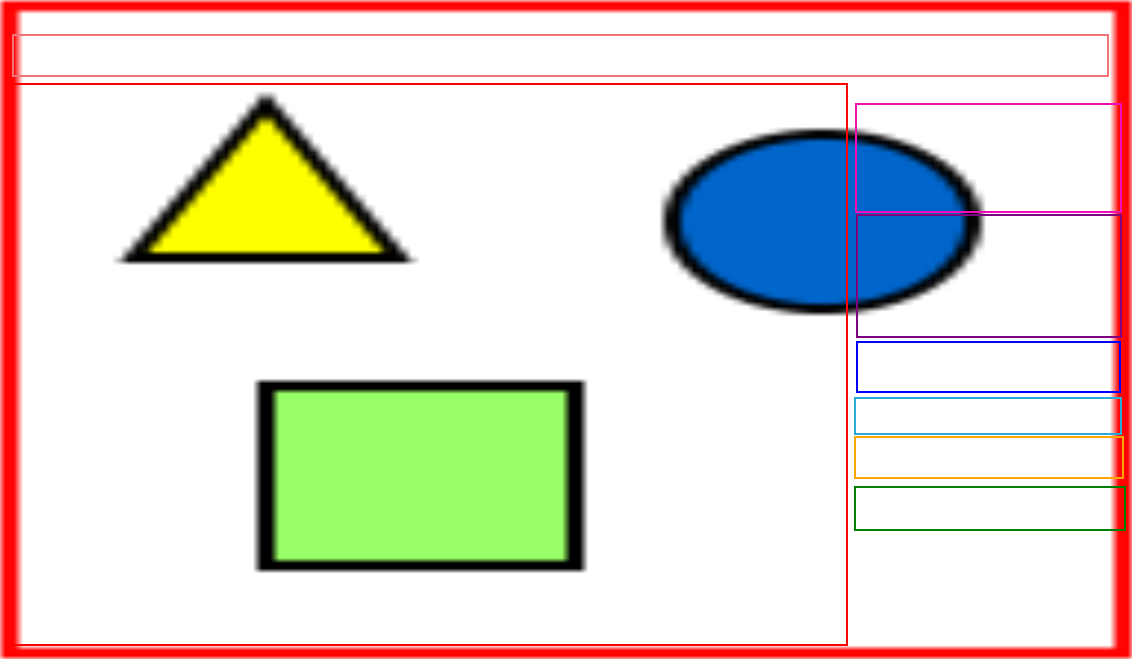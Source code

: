 <?xml version="1.0" encoding="UTF-8"?>
<dia:diagram xmlns:dia="http://www.lysator.liu.se/~alla/dia/">
  <dia:layer name="Arrière-plan" visible="true" connectable="true" active="true">
    <dia:object type="Standard - Image" version="0" id="O0">
      <dia:attribute name="obj_pos">
        <dia:point val="0.75,19.8"/>
      </dia:attribute>
      <dia:attribute name="obj_bb">
        <dia:rectangle val="0.75,19.8;57.289,52.657"/>
      </dia:attribute>
      <dia:attribute name="elem_corner">
        <dia:point val="0.75,19.8"/>
      </dia:attribute>
      <dia:attribute name="elem_width">
        <dia:real val="56.54"/>
      </dia:attribute>
      <dia:attribute name="elem_height">
        <dia:real val="32.858"/>
      </dia:attribute>
      <dia:attribute name="draw_border">
        <dia:boolean val="false"/>
      </dia:attribute>
      <dia:attribute name="keep_aspect">
        <dia:boolean val="true"/>
      </dia:attribute>
      <dia:attribute name="file">
        <dia:string>#/home/olivia/superbeelive/rapport/beeterface screen/main_win.png#</dia:string>
      </dia:attribute>
    </dia:object>
    <dia:object type="Standard - Box" version="0" id="O1">
      <dia:attribute name="obj_pos">
        <dia:point val="1.35,21.5"/>
      </dia:attribute>
      <dia:attribute name="obj_bb">
        <dia:rectangle val="1.3,21.45;56.15,23.6"/>
      </dia:attribute>
      <dia:attribute name="elem_corner">
        <dia:point val="1.35,21.5"/>
      </dia:attribute>
      <dia:attribute name="elem_width">
        <dia:real val="54.75"/>
      </dia:attribute>
      <dia:attribute name="elem_height">
        <dia:real val="2.05"/>
      </dia:attribute>
      <dia:attribute name="border_color">
        <dia:color val="#f17575ff"/>
      </dia:attribute>
      <dia:attribute name="inner_color">
        <dia:color val="#00000000"/>
      </dia:attribute>
      <dia:attribute name="show_background">
        <dia:boolean val="true"/>
      </dia:attribute>
    </dia:object>
    <dia:object type="Standard - Box" version="0" id="O2">
      <dia:attribute name="obj_pos">
        <dia:point val="1.3,23.95"/>
      </dia:attribute>
      <dia:attribute name="obj_bb">
        <dia:rectangle val="1.25,23.9;43.1,52.05"/>
      </dia:attribute>
      <dia:attribute name="elem_corner">
        <dia:point val="1.3,23.95"/>
      </dia:attribute>
      <dia:attribute name="elem_width">
        <dia:real val="41.75"/>
      </dia:attribute>
      <dia:attribute name="elem_height">
        <dia:real val="28.05"/>
      </dia:attribute>
      <dia:attribute name="border_color">
        <dia:color val="#ff0000ff"/>
      </dia:attribute>
      <dia:attribute name="inner_color">
        <dia:color val="#ff000000"/>
      </dia:attribute>
      <dia:attribute name="show_background">
        <dia:boolean val="true"/>
      </dia:attribute>
    </dia:object>
    <dia:object type="Standard - Box" version="0" id="O3">
      <dia:attribute name="obj_pos">
        <dia:point val="43.5,24.95"/>
      </dia:attribute>
      <dia:attribute name="obj_bb">
        <dia:rectangle val="43.45,24.9;56.8,30.4"/>
      </dia:attribute>
      <dia:attribute name="elem_corner">
        <dia:point val="43.5,24.95"/>
      </dia:attribute>
      <dia:attribute name="elem_width">
        <dia:real val="13.25"/>
      </dia:attribute>
      <dia:attribute name="elem_height">
        <dia:real val="5.4"/>
      </dia:attribute>
      <dia:attribute name="border_color">
        <dia:color val="#f20db9ff"/>
      </dia:attribute>
      <dia:attribute name="inner_color">
        <dia:color val="#ffffff00"/>
      </dia:attribute>
      <dia:attribute name="show_background">
        <dia:boolean val="true"/>
      </dia:attribute>
    </dia:object>
    <dia:object type="Standard - Box" version="0" id="O4">
      <dia:attribute name="obj_pos">
        <dia:point val="43.55,30.5"/>
      </dia:attribute>
      <dia:attribute name="obj_bb">
        <dia:rectangle val="43.5,30.45;56.8,36.65"/>
      </dia:attribute>
      <dia:attribute name="elem_corner">
        <dia:point val="43.55,30.5"/>
      </dia:attribute>
      <dia:attribute name="elem_width">
        <dia:real val="13.2"/>
      </dia:attribute>
      <dia:attribute name="elem_height">
        <dia:real val="6.1"/>
      </dia:attribute>
      <dia:attribute name="border_color">
        <dia:color val="#800080ff"/>
      </dia:attribute>
      <dia:attribute name="inner_color">
        <dia:color val="#ffffff00"/>
      </dia:attribute>
      <dia:attribute name="show_background">
        <dia:boolean val="true"/>
      </dia:attribute>
    </dia:object>
    <dia:object type="Standard - Box" version="0" id="O5">
      <dia:attribute name="obj_pos">
        <dia:point val="43.55,36.85"/>
      </dia:attribute>
      <dia:attribute name="obj_bb">
        <dia:rectangle val="43.5,36.8;56.75,39.4"/>
      </dia:attribute>
      <dia:attribute name="elem_corner">
        <dia:point val="43.55,36.85"/>
      </dia:attribute>
      <dia:attribute name="elem_width">
        <dia:real val="13.15"/>
      </dia:attribute>
      <dia:attribute name="elem_height">
        <dia:real val="2.5"/>
      </dia:attribute>
      <dia:attribute name="border_color">
        <dia:color val="#0000ffff"/>
      </dia:attribute>
      <dia:attribute name="inner_color">
        <dia:color val="#ffffff00"/>
      </dia:attribute>
      <dia:attribute name="show_background">
        <dia:boolean val="true"/>
      </dia:attribute>
    </dia:object>
    <dia:object type="Standard - Box" version="0" id="O6">
      <dia:attribute name="obj_pos">
        <dia:point val="43.45,39.65"/>
      </dia:attribute>
      <dia:attribute name="obj_bb">
        <dia:rectangle val="43.4,39.6;56.8,41.5"/>
      </dia:attribute>
      <dia:attribute name="elem_corner">
        <dia:point val="43.45,39.65"/>
      </dia:attribute>
      <dia:attribute name="elem_width">
        <dia:real val="13.3"/>
      </dia:attribute>
      <dia:attribute name="elem_height">
        <dia:real val="1.8"/>
      </dia:attribute>
      <dia:attribute name="border_color">
        <dia:color val="#27acd6ff"/>
      </dia:attribute>
      <dia:attribute name="inner_color">
        <dia:color val="#00000000"/>
      </dia:attribute>
      <dia:attribute name="show_background">
        <dia:boolean val="true"/>
      </dia:attribute>
    </dia:object>
    <dia:object type="Standard - Box" version="0" id="O7">
      <dia:attribute name="obj_pos">
        <dia:point val="43.45,41.6"/>
      </dia:attribute>
      <dia:attribute name="obj_bb">
        <dia:rectangle val="43.4,41.55;56.9,43.7"/>
      </dia:attribute>
      <dia:attribute name="elem_corner">
        <dia:point val="43.45,41.6"/>
      </dia:attribute>
      <dia:attribute name="elem_width">
        <dia:real val="13.4"/>
      </dia:attribute>
      <dia:attribute name="elem_height">
        <dia:real val="2.05"/>
      </dia:attribute>
      <dia:attribute name="border_color">
        <dia:color val="#ffa500ff"/>
      </dia:attribute>
      <dia:attribute name="inner_color">
        <dia:color val="#ffffff00"/>
      </dia:attribute>
      <dia:attribute name="show_background">
        <dia:boolean val="true"/>
      </dia:attribute>
    </dia:object>
    <dia:object type="Standard - Box" version="0" id="O8">
      <dia:attribute name="obj_pos">
        <dia:point val="43.45,44.1"/>
      </dia:attribute>
      <dia:attribute name="obj_bb">
        <dia:rectangle val="43.4,44.05;57.0,46.3"/>
      </dia:attribute>
      <dia:attribute name="elem_corner">
        <dia:point val="43.45,44.1"/>
      </dia:attribute>
      <dia:attribute name="elem_width">
        <dia:real val="13.5"/>
      </dia:attribute>
      <dia:attribute name="elem_height">
        <dia:real val="2.15"/>
      </dia:attribute>
      <dia:attribute name="border_color">
        <dia:color val="#008000ff"/>
      </dia:attribute>
      <dia:attribute name="inner_color">
        <dia:color val="#00000000"/>
      </dia:attribute>
      <dia:attribute name="show_background">
        <dia:boolean val="true"/>
      </dia:attribute>
    </dia:object>
  </dia:layer>
</dia:diagram>
